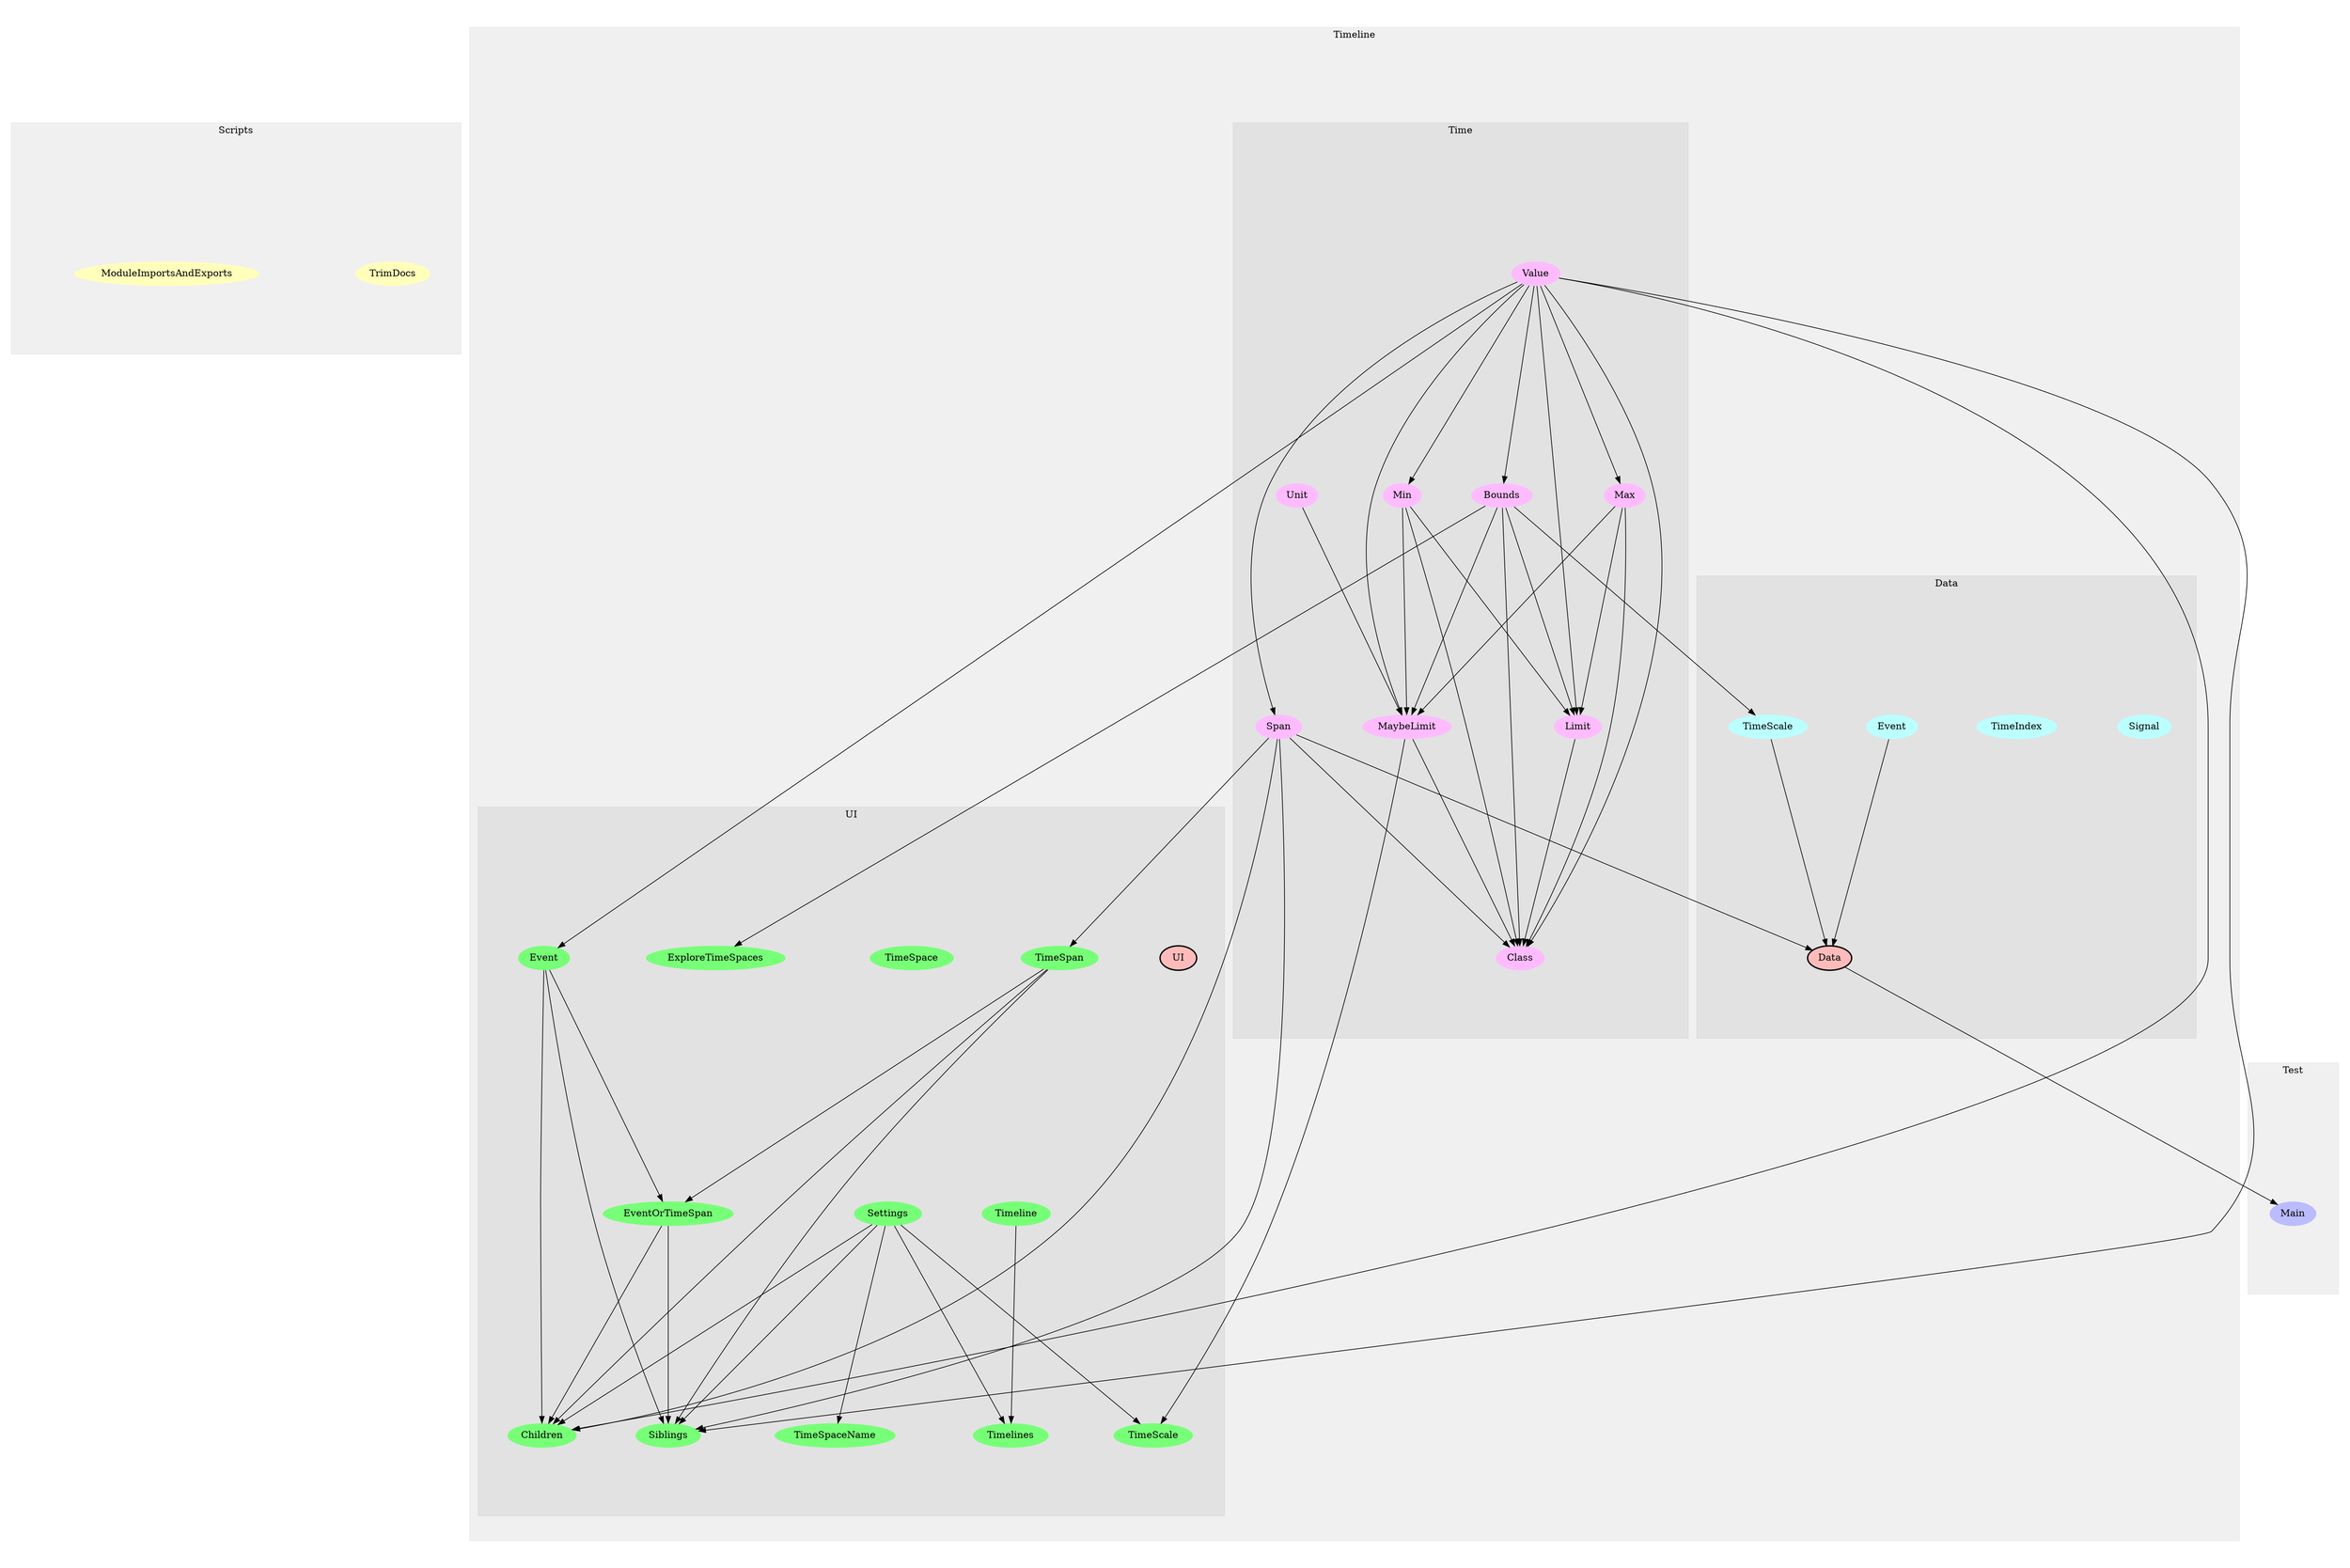 digraph Modules {
size="48,32";
ratio="fill";
subgraph cluster_0 {
label="Scripts";
color="#0000000F";
style="filled";
u18[label="TrimDocs",style="filled",fillcolor="#ffffbb",penwidth="0"];
u19[label="ModuleImportsAndExports",style="filled",fillcolor="#ffffbb",penwidth="0"];

}
subgraph cluster_1 {
label="Test";
color="#0000000F";
style="filled";
u29[label="Main",style="filled",fillcolor="#bbbbff",penwidth="0"];

}
subgraph cluster_2 {
label="Timeline";
color="#0000000F";
style="filled";
subgraph cluster_3 {
label="Data";
color="#0000000F";
style="filled";
u4[label="Data",style="filled,bold",fillcolor="#ffbbbb"];
u0[label="Signal",style="filled",fillcolor="#bbffff",penwidth="0"];
u1[label="TimeIndex",style="filled",fillcolor="#bbffff",penwidth="0"];
u2[label="Event",style="filled",fillcolor="#bbffff",penwidth="0"];
u3[label="TimeScale",style="filled",fillcolor="#bbffff",penwidth="0"];

}
subgraph cluster_4 {
label="Time";
color="#0000000F";
style="filled";
u20[label="Unit",style="filled",fillcolor="#ffbbff",penwidth="0"];
u21[label="Span",style="filled",fillcolor="#ffbbff",penwidth="0"];
u22[label="MaybeLimit",style="filled",fillcolor="#ffbbff",penwidth="0"];
u23[label="Class",style="filled",fillcolor="#ffbbff",penwidth="0"];
u24[label="Value",style="filled",fillcolor="#ffbbff",penwidth="0"];
u25[label="Bounds",style="filled",fillcolor="#ffbbff",penwidth="0"];
u26[label="Limit",style="filled",fillcolor="#ffbbff",penwidth="0"];
u27[label="Max",style="filled",fillcolor="#ffbbff",penwidth="0"];
u28[label="Min",style="filled",fillcolor="#ffbbff",penwidth="0"];

}
subgraph cluster_5 {
label="UI";
color="#0000000F";
style="filled";
u5[label="UI",style="filled,bold",fillcolor="#ffbbbb"];
u6[label="EventOrTimeSpan",style="filled",fillcolor="#77ff77",penwidth="0"];
u7[label="ExploreTimeSpaces",style="filled",fillcolor="#77ff77",penwidth="0"];
u8[label="Settings",style="filled",fillcolor="#77ff77",penwidth="0"];
u9[label="Timeline",style="filled",fillcolor="#77ff77",penwidth="0"];
u10[label="TimeSpace",style="filled",fillcolor="#77ff77",penwidth="0"];
u11[label="TimeSpan",style="filled",fillcolor="#77ff77",penwidth="0"];
u12[label="Event",style="filled",fillcolor="#77ff77",penwidth="0"];
u13[label="Children",style="filled",fillcolor="#77ff77",penwidth="0"];
u14[label="TimeScale",style="filled",fillcolor="#77ff77",penwidth="0"];
u15[label="Siblings",style="filled",fillcolor="#77ff77",penwidth="0"];
u16[label="Timelines",style="filled",fillcolor="#77ff77",penwidth="0"];
u17[label="TimeSpaceName",style="filled",fillcolor="#77ff77",penwidth="0"];

}

}
u25 -> u3;
u2 -> u4;
u3 -> u4;
u21 -> u4;
u11 -> u6;
u12 -> u6;
u25 -> u7;
u21 -> u11;
u24 -> u12;
u6 -> u13;
u8 -> u13;
u11 -> u13;
u12 -> u13;
u21 -> u13;
u24 -> u13;
u8 -> u14;
u22 -> u14;
u6 -> u15;
u8 -> u15;
u11 -> u15;
u12 -> u15;
u21 -> u15;
u24 -> u15;
u8 -> u16;
u9 -> u16;
u8 -> u17;
u24 -> u21;
u20 -> u22;
u24 -> u22;
u25 -> u22;
u27 -> u22;
u28 -> u22;
u21 -> u23;
u22 -> u23;
u24 -> u23;
u25 -> u23;
u26 -> u23;
u27 -> u23;
u28 -> u23;
u24 -> u25;
u24 -> u26;
u25 -> u26;
u27 -> u26;
u28 -> u26;
u24 -> u27;
u24 -> u28;
u4 -> u29;

}
